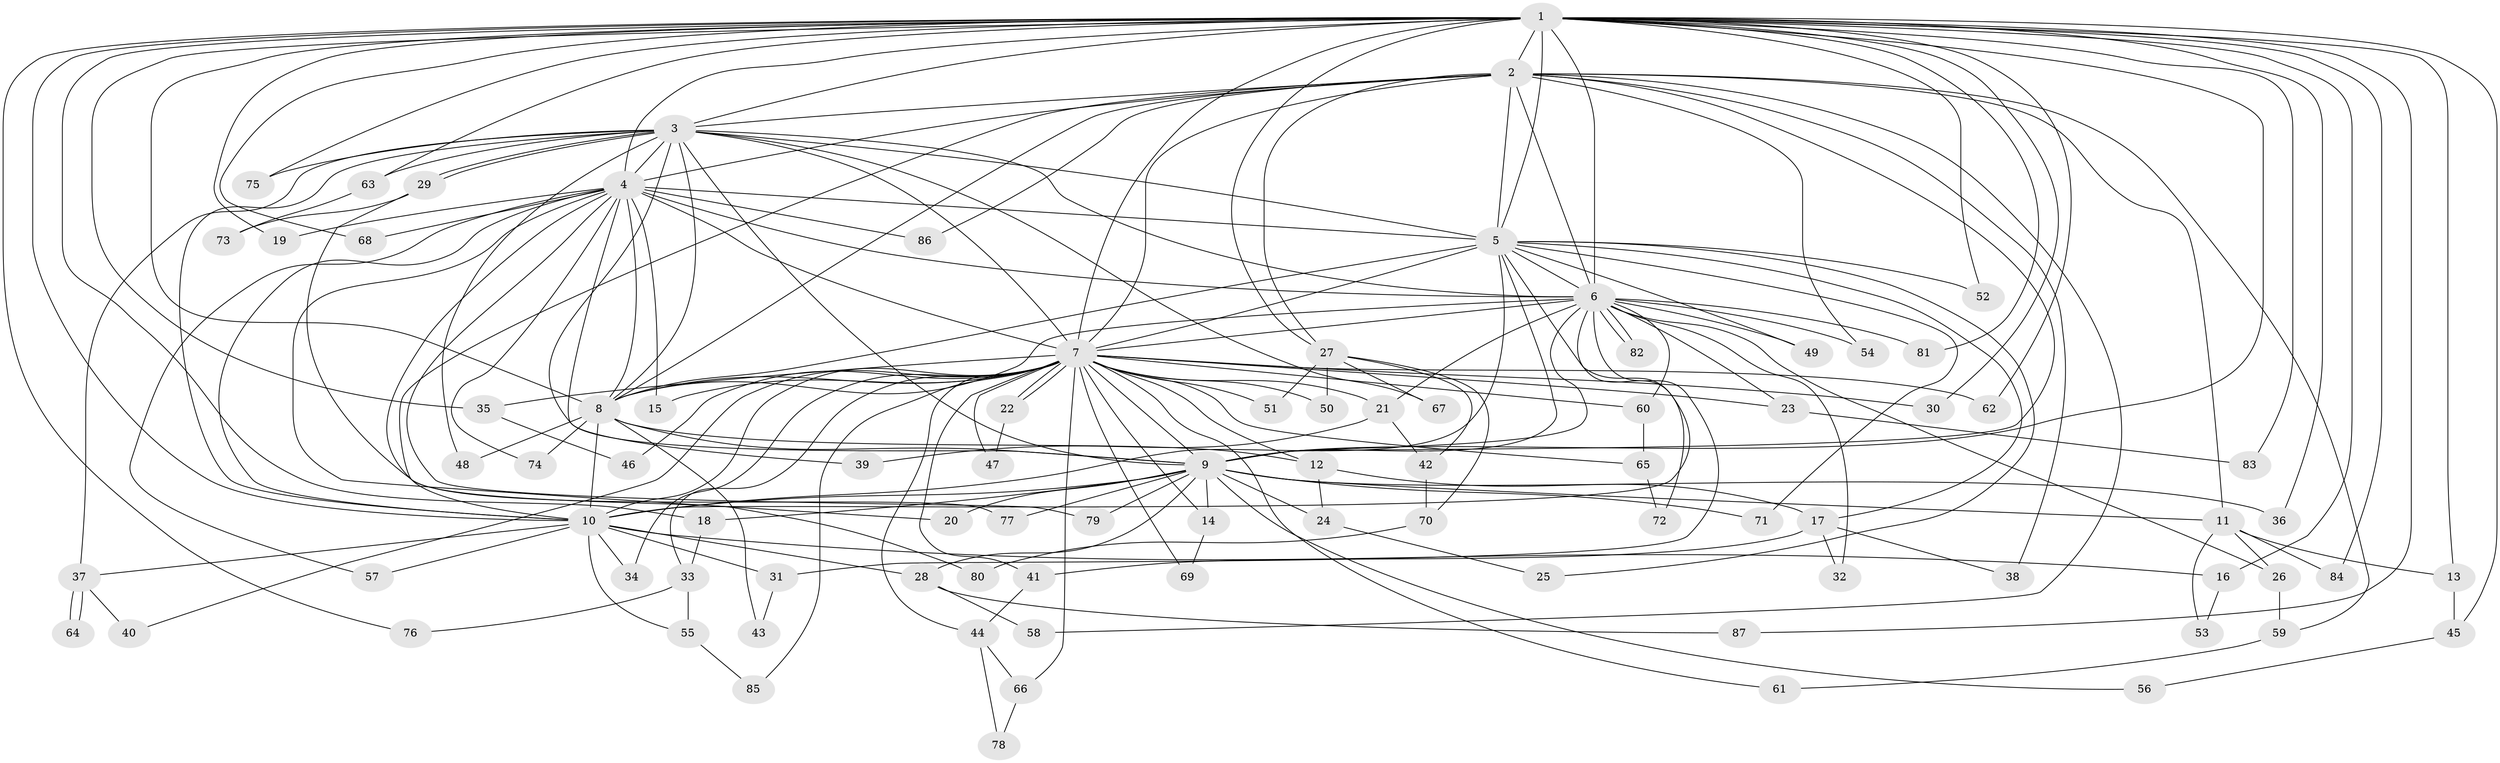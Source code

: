// coarse degree distribution, {25: 0.015873015873015872, 14: 0.015873015873015872, 21: 0.031746031746031744, 15: 0.015873015873015872, 11: 0.015873015873015872, 27: 0.015873015873015872, 18: 0.015873015873015872, 6: 0.015873015873015872, 7: 0.031746031746031744, 3: 0.25396825396825395, 2: 0.49206349206349204, 5: 0.015873015873015872, 4: 0.047619047619047616, 1: 0.015873015873015872}
// Generated by graph-tools (version 1.1) at 2025/51/02/27/25 19:51:43]
// undirected, 87 vertices, 199 edges
graph export_dot {
graph [start="1"]
  node [color=gray90,style=filled];
  1;
  2;
  3;
  4;
  5;
  6;
  7;
  8;
  9;
  10;
  11;
  12;
  13;
  14;
  15;
  16;
  17;
  18;
  19;
  20;
  21;
  22;
  23;
  24;
  25;
  26;
  27;
  28;
  29;
  30;
  31;
  32;
  33;
  34;
  35;
  36;
  37;
  38;
  39;
  40;
  41;
  42;
  43;
  44;
  45;
  46;
  47;
  48;
  49;
  50;
  51;
  52;
  53;
  54;
  55;
  56;
  57;
  58;
  59;
  60;
  61;
  62;
  63;
  64;
  65;
  66;
  67;
  68;
  69;
  70;
  71;
  72;
  73;
  74;
  75;
  76;
  77;
  78;
  79;
  80;
  81;
  82;
  83;
  84;
  85;
  86;
  87;
  1 -- 2;
  1 -- 3;
  1 -- 4;
  1 -- 5;
  1 -- 6;
  1 -- 7;
  1 -- 8;
  1 -- 9;
  1 -- 10;
  1 -- 13;
  1 -- 16;
  1 -- 18;
  1 -- 19;
  1 -- 27;
  1 -- 30;
  1 -- 35;
  1 -- 36;
  1 -- 45;
  1 -- 52;
  1 -- 62;
  1 -- 63;
  1 -- 68;
  1 -- 75;
  1 -- 76;
  1 -- 81;
  1 -- 83;
  1 -- 84;
  1 -- 87;
  2 -- 3;
  2 -- 4;
  2 -- 5;
  2 -- 6;
  2 -- 7;
  2 -- 8;
  2 -- 9;
  2 -- 10;
  2 -- 11;
  2 -- 27;
  2 -- 38;
  2 -- 54;
  2 -- 58;
  2 -- 59;
  2 -- 86;
  3 -- 4;
  3 -- 5;
  3 -- 6;
  3 -- 7;
  3 -- 8;
  3 -- 9;
  3 -- 10;
  3 -- 29;
  3 -- 29;
  3 -- 37;
  3 -- 39;
  3 -- 48;
  3 -- 63;
  3 -- 67;
  3 -- 75;
  4 -- 5;
  4 -- 6;
  4 -- 7;
  4 -- 8;
  4 -- 9;
  4 -- 10;
  4 -- 15;
  4 -- 19;
  4 -- 20;
  4 -- 57;
  4 -- 68;
  4 -- 74;
  4 -- 79;
  4 -- 80;
  4 -- 86;
  5 -- 6;
  5 -- 7;
  5 -- 8;
  5 -- 9;
  5 -- 10;
  5 -- 17;
  5 -- 25;
  5 -- 49;
  5 -- 52;
  5 -- 71;
  5 -- 72;
  6 -- 7;
  6 -- 8;
  6 -- 9;
  6 -- 10;
  6 -- 21;
  6 -- 23;
  6 -- 26;
  6 -- 31;
  6 -- 32;
  6 -- 49;
  6 -- 54;
  6 -- 60;
  6 -- 81;
  6 -- 82;
  6 -- 82;
  7 -- 8;
  7 -- 9;
  7 -- 10;
  7 -- 12;
  7 -- 14;
  7 -- 15;
  7 -- 21;
  7 -- 22;
  7 -- 22;
  7 -- 23;
  7 -- 30;
  7 -- 33;
  7 -- 34;
  7 -- 35;
  7 -- 40;
  7 -- 41;
  7 -- 44;
  7 -- 46;
  7 -- 47;
  7 -- 50;
  7 -- 51;
  7 -- 60;
  7 -- 61;
  7 -- 62;
  7 -- 65;
  7 -- 66;
  7 -- 69;
  7 -- 85;
  8 -- 9;
  8 -- 10;
  8 -- 12;
  8 -- 43;
  8 -- 48;
  8 -- 74;
  9 -- 10;
  9 -- 11;
  9 -- 14;
  9 -- 18;
  9 -- 20;
  9 -- 24;
  9 -- 28;
  9 -- 36;
  9 -- 56;
  9 -- 71;
  9 -- 77;
  9 -- 79;
  10 -- 16;
  10 -- 28;
  10 -- 31;
  10 -- 34;
  10 -- 37;
  10 -- 55;
  10 -- 57;
  11 -- 13;
  11 -- 26;
  11 -- 53;
  11 -- 84;
  12 -- 17;
  12 -- 24;
  13 -- 45;
  14 -- 69;
  16 -- 53;
  17 -- 32;
  17 -- 38;
  17 -- 41;
  18 -- 33;
  21 -- 39;
  21 -- 42;
  22 -- 47;
  23 -- 83;
  24 -- 25;
  26 -- 59;
  27 -- 42;
  27 -- 50;
  27 -- 51;
  27 -- 67;
  27 -- 70;
  28 -- 58;
  28 -- 87;
  29 -- 73;
  29 -- 77;
  31 -- 43;
  33 -- 55;
  33 -- 76;
  35 -- 46;
  37 -- 40;
  37 -- 64;
  37 -- 64;
  41 -- 44;
  42 -- 70;
  44 -- 66;
  44 -- 78;
  45 -- 56;
  55 -- 85;
  59 -- 61;
  60 -- 65;
  63 -- 73;
  65 -- 72;
  66 -- 78;
  70 -- 80;
}
